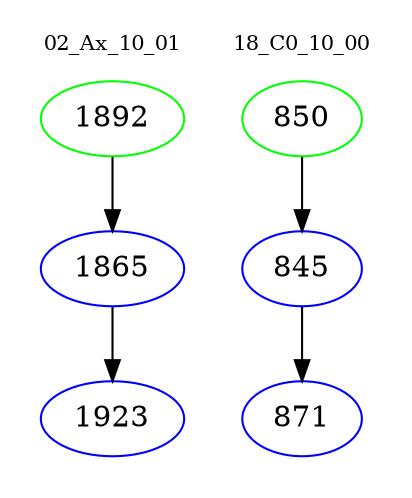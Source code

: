 digraph{
subgraph cluster_0 {
color = white
label = "02_Ax_10_01";
fontsize=10;
T0_1892 [label="1892", color="green"]
T0_1892 -> T0_1865 [color="black"]
T0_1865 [label="1865", color="blue"]
T0_1865 -> T0_1923 [color="black"]
T0_1923 [label="1923", color="blue"]
}
subgraph cluster_1 {
color = white
label = "18_C0_10_00";
fontsize=10;
T1_850 [label="850", color="green"]
T1_850 -> T1_845 [color="black"]
T1_845 [label="845", color="blue"]
T1_845 -> T1_871 [color="black"]
T1_871 [label="871", color="blue"]
}
}
